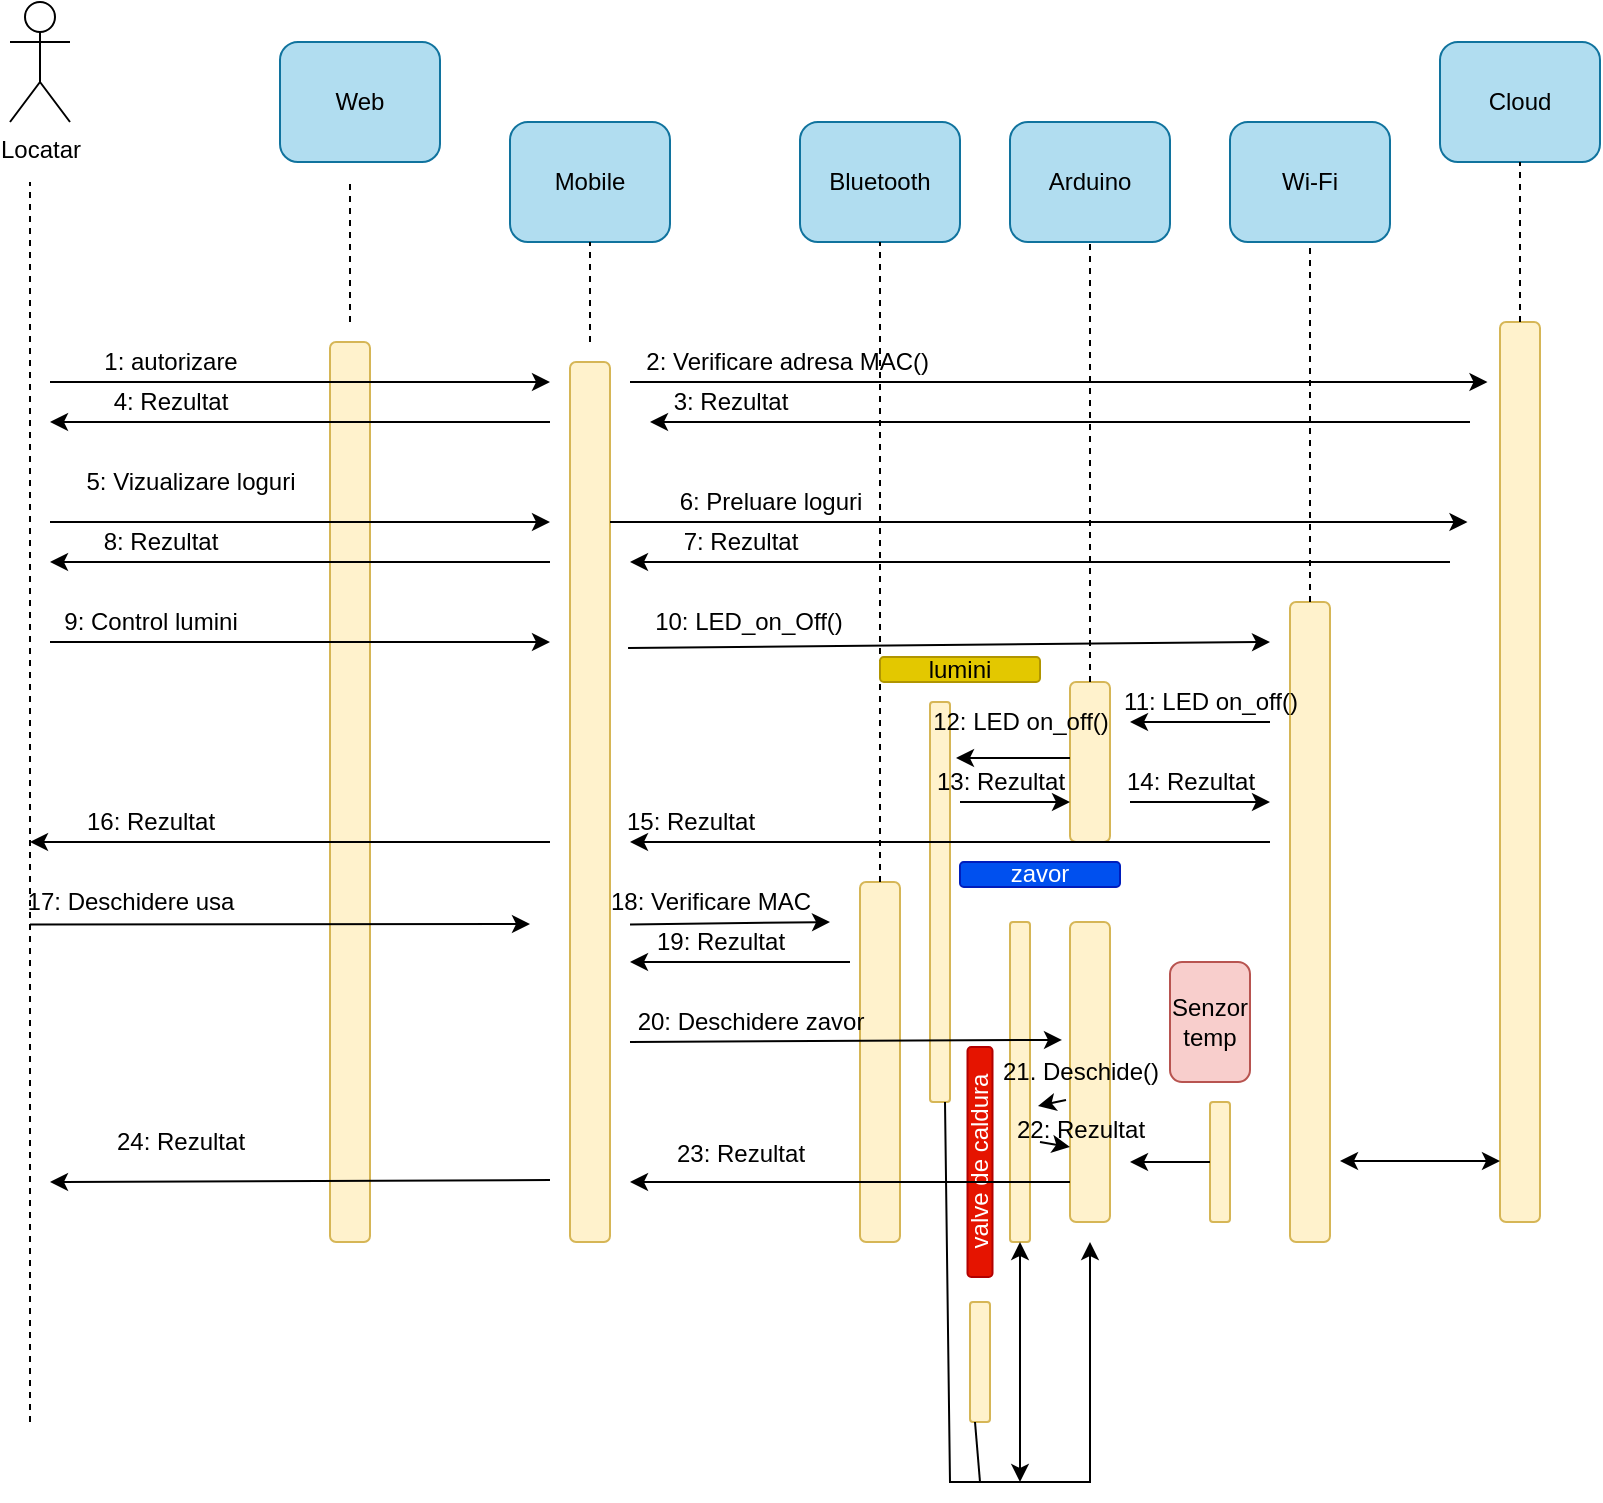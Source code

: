 <mxfile version="17.4.0" type="github">
  <diagram id="brf7mpU76pF6LPh9Hq3d" name="Page-1">
    <mxGraphModel dx="1422" dy="794" grid="1" gridSize="10" guides="1" tooltips="1" connect="1" arrows="1" fold="1" page="1" pageScale="1" pageWidth="850" pageHeight="1100" math="0" shadow="0">
      <root>
        <mxCell id="0" />
        <mxCell id="1" parent="0" />
        <mxCell id="BisqOauFEd4WfF3AfBks-1" value="Web" style="rounded=1;whiteSpace=wrap;html=1;fillColor=#b1ddf0;strokeColor=#10739e;" vertex="1" parent="1">
          <mxGeometry x="165" y="40" width="80" height="60" as="geometry" />
        </mxCell>
        <mxCell id="BisqOauFEd4WfF3AfBks-2" value="Mobile" style="rounded=1;whiteSpace=wrap;html=1;fillColor=#b1ddf0;strokeColor=#10739e;" vertex="1" parent="1">
          <mxGeometry x="280" y="80" width="80" height="60" as="geometry" />
        </mxCell>
        <mxCell id="BisqOauFEd4WfF3AfBks-3" value="Bluetooth" style="rounded=1;whiteSpace=wrap;html=1;fillColor=#b1ddf0;strokeColor=#10739e;" vertex="1" parent="1">
          <mxGeometry x="425" y="80" width="80" height="60" as="geometry" />
        </mxCell>
        <mxCell id="BisqOauFEd4WfF3AfBks-4" value="Arduino" style="rounded=1;whiteSpace=wrap;html=1;fillColor=#b1ddf0;strokeColor=#10739e;" vertex="1" parent="1">
          <mxGeometry x="530" y="80" width="80" height="60" as="geometry" />
        </mxCell>
        <mxCell id="BisqOauFEd4WfF3AfBks-5" value="Wi-Fi" style="rounded=1;whiteSpace=wrap;html=1;fillColor=#b1ddf0;strokeColor=#10739e;" vertex="1" parent="1">
          <mxGeometry x="640" y="80" width="80" height="60" as="geometry" />
        </mxCell>
        <mxCell id="BisqOauFEd4WfF3AfBks-6" value="Cloud" style="rounded=1;whiteSpace=wrap;html=1;fillColor=#b1ddf0;strokeColor=#10739e;" vertex="1" parent="1">
          <mxGeometry x="745" y="40" width="80" height="60" as="geometry" />
        </mxCell>
        <mxCell id="BisqOauFEd4WfF3AfBks-10" value="" style="rounded=1;whiteSpace=wrap;html=1;fillColor=#fff2cc;strokeColor=#d6b656;" vertex="1" parent="1">
          <mxGeometry x="190" y="190" width="20" height="450" as="geometry" />
        </mxCell>
        <mxCell id="BisqOauFEd4WfF3AfBks-11" value="" style="rounded=1;whiteSpace=wrap;html=1;fillColor=#fff2cc;strokeColor=#d6b656;" vertex="1" parent="1">
          <mxGeometry x="775" y="180" width="20" height="450" as="geometry" />
        </mxCell>
        <mxCell id="BisqOauFEd4WfF3AfBks-12" value="" style="endArrow=none;dashed=1;html=1;rounded=0;" edge="1" parent="1">
          <mxGeometry width="50" height="50" relative="1" as="geometry">
            <mxPoint x="200" y="180" as="sourcePoint" />
            <mxPoint x="200" y="110" as="targetPoint" />
          </mxGeometry>
        </mxCell>
        <mxCell id="BisqOauFEd4WfF3AfBks-16" value="" style="rounded=1;whiteSpace=wrap;html=1;fillColor=#fff2cc;strokeColor=#d6b656;" vertex="1" parent="1">
          <mxGeometry x="310" y="200" width="20" height="440" as="geometry" />
        </mxCell>
        <mxCell id="BisqOauFEd4WfF3AfBks-19" value="" style="endArrow=none;dashed=1;html=1;rounded=0;entryX=0.5;entryY=1;entryDx=0;entryDy=0;exitX=0.5;exitY=0;exitDx=0;exitDy=0;" edge="1" parent="1" source="BisqOauFEd4WfF3AfBks-11" target="BisqOauFEd4WfF3AfBks-6">
          <mxGeometry width="50" height="50" relative="1" as="geometry">
            <mxPoint x="490" y="310" as="sourcePoint" />
            <mxPoint x="540" y="260" as="targetPoint" />
          </mxGeometry>
        </mxCell>
        <mxCell id="BisqOauFEd4WfF3AfBks-20" value="" style="rounded=1;whiteSpace=wrap;html=1;fillColor=#fff2cc;strokeColor=#d6b656;" vertex="1" parent="1">
          <mxGeometry x="455" y="460" width="20" height="180" as="geometry" />
        </mxCell>
        <mxCell id="BisqOauFEd4WfF3AfBks-21" value="" style="rounded=1;whiteSpace=wrap;html=1;fillColor=#fff2cc;strokeColor=#d6b656;" vertex="1" parent="1">
          <mxGeometry x="560" y="360" width="20" height="80" as="geometry" />
        </mxCell>
        <mxCell id="BisqOauFEd4WfF3AfBks-22" value="" style="rounded=1;whiteSpace=wrap;html=1;fillColor=#fff2cc;strokeColor=#d6b656;" vertex="1" parent="1">
          <mxGeometry x="670" y="320" width="20" height="320" as="geometry" />
        </mxCell>
        <mxCell id="BisqOauFEd4WfF3AfBks-23" value="" style="rounded=1;whiteSpace=wrap;html=1;fillColor=#fff2cc;strokeColor=#d6b656;" vertex="1" parent="1">
          <mxGeometry x="630" y="570" width="10" height="60" as="geometry" />
        </mxCell>
        <mxCell id="BisqOauFEd4WfF3AfBks-24" value="Senzor temp" style="rounded=1;whiteSpace=wrap;html=1;fillColor=#f8cecc;strokeColor=#b85450;" vertex="1" parent="1">
          <mxGeometry x="610" y="500" width="40" height="60" as="geometry" />
        </mxCell>
        <mxCell id="BisqOauFEd4WfF3AfBks-25" value="" style="endArrow=classic;html=1;rounded=0;exitX=0;exitY=0.5;exitDx=0;exitDy=0;" edge="1" parent="1" source="BisqOauFEd4WfF3AfBks-23">
          <mxGeometry width="50" height="50" relative="1" as="geometry">
            <mxPoint x="490" y="510" as="sourcePoint" />
            <mxPoint x="590" y="600" as="targetPoint" />
          </mxGeometry>
        </mxCell>
        <mxCell id="BisqOauFEd4WfF3AfBks-26" value="" style="endArrow=none;dashed=1;html=1;rounded=0;entryX=0.5;entryY=1;entryDx=0;entryDy=0;" edge="1" parent="1" source="BisqOauFEd4WfF3AfBks-22" target="BisqOauFEd4WfF3AfBks-5">
          <mxGeometry width="50" height="50" relative="1" as="geometry">
            <mxPoint x="490" y="510" as="sourcePoint" />
            <mxPoint x="540" y="460" as="targetPoint" />
          </mxGeometry>
        </mxCell>
        <mxCell id="BisqOauFEd4WfF3AfBks-27" value="" style="endArrow=none;dashed=1;html=1;rounded=0;entryX=0.5;entryY=1;entryDx=0;entryDy=0;" edge="1" parent="1" source="BisqOauFEd4WfF3AfBks-21" target="BisqOauFEd4WfF3AfBks-4">
          <mxGeometry width="50" height="50" relative="1" as="geometry">
            <mxPoint x="490" y="510" as="sourcePoint" />
            <mxPoint x="540" y="460" as="targetPoint" />
          </mxGeometry>
        </mxCell>
        <mxCell id="BisqOauFEd4WfF3AfBks-28" value="" style="endArrow=none;dashed=1;html=1;rounded=0;entryX=0.5;entryY=1;entryDx=0;entryDy=0;exitX=0.5;exitY=0;exitDx=0;exitDy=0;" edge="1" parent="1" source="BisqOauFEd4WfF3AfBks-20" target="BisqOauFEd4WfF3AfBks-3">
          <mxGeometry width="50" height="50" relative="1" as="geometry">
            <mxPoint x="480" y="360" as="sourcePoint" />
            <mxPoint x="540" y="460" as="targetPoint" />
          </mxGeometry>
        </mxCell>
        <mxCell id="BisqOauFEd4WfF3AfBks-33" value="" style="rounded=1;whiteSpace=wrap;html=1;fillColor=#fff2cc;strokeColor=#d6b656;" vertex="1" parent="1">
          <mxGeometry x="490" y="370" width="10" height="200" as="geometry" />
        </mxCell>
        <mxCell id="BisqOauFEd4WfF3AfBks-34" value="" style="rounded=1;whiteSpace=wrap;html=1;fillColor=#fff2cc;strokeColor=#d6b656;" vertex="1" parent="1">
          <mxGeometry x="510" y="670" width="10" height="60" as="geometry" />
        </mxCell>
        <mxCell id="BisqOauFEd4WfF3AfBks-35" value="" style="rounded=1;whiteSpace=wrap;html=1;fillColor=#fff2cc;strokeColor=#d6b656;" vertex="1" parent="1">
          <mxGeometry x="530" y="480" width="10" height="160" as="geometry" />
        </mxCell>
        <mxCell id="BisqOauFEd4WfF3AfBks-36" value="" style="endArrow=classic;html=1;rounded=0;exitX=0.75;exitY=1;exitDx=0;exitDy=0;" edge="1" parent="1" source="BisqOauFEd4WfF3AfBks-33">
          <mxGeometry width="50" height="50" relative="1" as="geometry">
            <mxPoint x="500" y="650" as="sourcePoint" />
            <mxPoint x="570" y="640" as="targetPoint" />
            <Array as="points">
              <mxPoint x="500" y="760" />
              <mxPoint x="570" y="760" />
            </Array>
          </mxGeometry>
        </mxCell>
        <mxCell id="BisqOauFEd4WfF3AfBks-37" value="" style="endArrow=none;html=1;rounded=0;entryX=0.25;entryY=1;entryDx=0;entryDy=0;" edge="1" parent="1" target="BisqOauFEd4WfF3AfBks-34">
          <mxGeometry width="50" height="50" relative="1" as="geometry">
            <mxPoint x="515" y="760" as="sourcePoint" />
            <mxPoint x="540" y="360" as="targetPoint" />
            <Array as="points" />
          </mxGeometry>
        </mxCell>
        <mxCell id="BisqOauFEd4WfF3AfBks-38" value="lumini" style="rounded=1;whiteSpace=wrap;html=1;rotation=0;fillColor=#e3c800;fontColor=#000000;strokeColor=#B09500;" vertex="1" parent="1">
          <mxGeometry x="465" y="347.5" width="80" height="12.5" as="geometry" />
        </mxCell>
        <mxCell id="BisqOauFEd4WfF3AfBks-39" value="valve de caldura" style="rounded=1;whiteSpace=wrap;html=1;rotation=-90;fillColor=#e51400;fontColor=#ffffff;strokeColor=#B20000;" vertex="1" parent="1">
          <mxGeometry x="457.5" y="593.75" width="115" height="12.5" as="geometry" />
        </mxCell>
        <mxCell id="BisqOauFEd4WfF3AfBks-40" value="zavor" style="rounded=1;whiteSpace=wrap;html=1;rotation=0;fillColor=#0050ef;fontColor=#ffffff;strokeColor=#001DBC;" vertex="1" parent="1">
          <mxGeometry x="505" y="450" width="80" height="12.5" as="geometry" />
        </mxCell>
        <mxCell id="BisqOauFEd4WfF3AfBks-41" value="" style="endArrow=classic;startArrow=classic;html=1;rounded=0;" edge="1" parent="1">
          <mxGeometry width="50" height="50" relative="1" as="geometry">
            <mxPoint x="775" y="599.5" as="sourcePoint" />
            <mxPoint x="695" y="599.5" as="targetPoint" />
            <Array as="points" />
          </mxGeometry>
        </mxCell>
        <mxCell id="BisqOauFEd4WfF3AfBks-42" value="" style="endArrow=classic;startArrow=classic;html=1;rounded=0;entryX=0.5;entryY=1;entryDx=0;entryDy=0;" edge="1" parent="1" target="BisqOauFEd4WfF3AfBks-35">
          <mxGeometry width="50" height="50" relative="1" as="geometry">
            <mxPoint x="535" y="760" as="sourcePoint" />
            <mxPoint x="540" y="350" as="targetPoint" />
          </mxGeometry>
        </mxCell>
        <mxCell id="BisqOauFEd4WfF3AfBks-44" value="Locatar" style="shape=umlActor;verticalLabelPosition=bottom;verticalAlign=top;html=1;outlineConnect=0;" vertex="1" parent="1">
          <mxGeometry x="30" y="20" width="30" height="60" as="geometry" />
        </mxCell>
        <mxCell id="BisqOauFEd4WfF3AfBks-45" value="" style="endArrow=none;dashed=1;html=1;rounded=0;" edge="1" parent="1">
          <mxGeometry width="50" height="50" relative="1" as="geometry">
            <mxPoint x="40" y="730" as="sourcePoint" />
            <mxPoint x="40" y="110" as="targetPoint" />
          </mxGeometry>
        </mxCell>
        <mxCell id="BisqOauFEd4WfF3AfBks-47" value="" style="endArrow=classic;html=1;rounded=0;" edge="1" parent="1">
          <mxGeometry width="50" height="50" relative="1" as="geometry">
            <mxPoint x="50" y="210" as="sourcePoint" />
            <mxPoint x="300" y="210" as="targetPoint" />
            <Array as="points" />
          </mxGeometry>
        </mxCell>
        <mxCell id="BisqOauFEd4WfF3AfBks-48" value="" style="endArrow=classic;html=1;rounded=0;" edge="1" parent="1">
          <mxGeometry width="50" height="50" relative="1" as="geometry">
            <mxPoint x="340" y="210" as="sourcePoint" />
            <mxPoint x="768.75" y="210" as="targetPoint" />
          </mxGeometry>
        </mxCell>
        <mxCell id="BisqOauFEd4WfF3AfBks-49" value="1: autorizare" style="text;html=1;align=center;verticalAlign=middle;resizable=0;points=[];autosize=1;strokeColor=none;fillColor=none;" vertex="1" parent="1">
          <mxGeometry x="70" y="190" width="80" height="20" as="geometry" />
        </mxCell>
        <mxCell id="BisqOauFEd4WfF3AfBks-50" value="2: Verificare adresa MAC()&amp;nbsp;" style="text;html=1;align=center;verticalAlign=middle;resizable=0;points=[];autosize=1;strokeColor=none;fillColor=none;" vertex="1" parent="1">
          <mxGeometry x="340" y="190" width="160" height="20" as="geometry" />
        </mxCell>
        <mxCell id="BisqOauFEd4WfF3AfBks-52" value="" style="endArrow=none;dashed=1;html=1;rounded=0;entryX=0.5;entryY=1;entryDx=0;entryDy=0;" edge="1" parent="1" target="BisqOauFEd4WfF3AfBks-2">
          <mxGeometry width="50" height="50" relative="1" as="geometry">
            <mxPoint x="320" y="190" as="sourcePoint" />
            <mxPoint x="350" y="150" as="targetPoint" />
          </mxGeometry>
        </mxCell>
        <mxCell id="BisqOauFEd4WfF3AfBks-53" value="" style="endArrow=classic;html=1;rounded=0;" edge="1" parent="1">
          <mxGeometry width="50" height="50" relative="1" as="geometry">
            <mxPoint x="760" y="230" as="sourcePoint" />
            <mxPoint x="350" y="230" as="targetPoint" />
          </mxGeometry>
        </mxCell>
        <mxCell id="BisqOauFEd4WfF3AfBks-54" value="3: Rezultat" style="text;html=1;align=center;verticalAlign=middle;resizable=0;points=[];autosize=1;strokeColor=none;fillColor=none;" vertex="1" parent="1">
          <mxGeometry x="355" y="210" width="70" height="20" as="geometry" />
        </mxCell>
        <mxCell id="BisqOauFEd4WfF3AfBks-55" value="" style="endArrow=classic;html=1;rounded=0;" edge="1" parent="1">
          <mxGeometry width="50" height="50" relative="1" as="geometry">
            <mxPoint x="300" y="230" as="sourcePoint" />
            <mxPoint x="50" y="230" as="targetPoint" />
          </mxGeometry>
        </mxCell>
        <mxCell id="BisqOauFEd4WfF3AfBks-56" value="4: Rezultat" style="text;html=1;align=center;verticalAlign=middle;resizable=0;points=[];autosize=1;strokeColor=none;fillColor=none;" vertex="1" parent="1">
          <mxGeometry x="75" y="210" width="70" height="20" as="geometry" />
        </mxCell>
        <mxCell id="BisqOauFEd4WfF3AfBks-57" value="" style="endArrow=classic;html=1;rounded=0;" edge="1" parent="1">
          <mxGeometry width="50" height="50" relative="1" as="geometry">
            <mxPoint x="50" y="280" as="sourcePoint" />
            <mxPoint x="300" y="280" as="targetPoint" />
          </mxGeometry>
        </mxCell>
        <mxCell id="BisqOauFEd4WfF3AfBks-58" value="5: Vizualizare loguri" style="text;html=1;align=center;verticalAlign=middle;resizable=0;points=[];autosize=1;strokeColor=none;fillColor=none;" vertex="1" parent="1">
          <mxGeometry x="60" y="250" width="120" height="20" as="geometry" />
        </mxCell>
        <mxCell id="BisqOauFEd4WfF3AfBks-59" value="" style="endArrow=classic;html=1;rounded=0;" edge="1" parent="1">
          <mxGeometry width="50" height="50" relative="1" as="geometry">
            <mxPoint x="330" y="280" as="sourcePoint" />
            <mxPoint x="758.75" y="280" as="targetPoint" />
          </mxGeometry>
        </mxCell>
        <mxCell id="BisqOauFEd4WfF3AfBks-60" value="6: Preluare loguri" style="text;html=1;align=center;verticalAlign=middle;resizable=0;points=[];autosize=1;strokeColor=none;fillColor=none;" vertex="1" parent="1">
          <mxGeometry x="355" y="260" width="110" height="20" as="geometry" />
        </mxCell>
        <mxCell id="BisqOauFEd4WfF3AfBks-61" value="" style="endArrow=classic;html=1;rounded=0;" edge="1" parent="1">
          <mxGeometry width="50" height="50" relative="1" as="geometry">
            <mxPoint x="750" y="300" as="sourcePoint" />
            <mxPoint x="340" y="300" as="targetPoint" />
          </mxGeometry>
        </mxCell>
        <mxCell id="BisqOauFEd4WfF3AfBks-62" value="7: Rezultat" style="text;html=1;align=center;verticalAlign=middle;resizable=0;points=[];autosize=1;strokeColor=none;fillColor=none;" vertex="1" parent="1">
          <mxGeometry x="360" y="280" width="70" height="20" as="geometry" />
        </mxCell>
        <mxCell id="BisqOauFEd4WfF3AfBks-64" value="" style="endArrow=classic;html=1;rounded=0;" edge="1" parent="1">
          <mxGeometry width="50" height="50" relative="1" as="geometry">
            <mxPoint x="300" y="300" as="sourcePoint" />
            <mxPoint x="50" y="300" as="targetPoint" />
          </mxGeometry>
        </mxCell>
        <mxCell id="BisqOauFEd4WfF3AfBks-65" value="8: Rezultat" style="text;html=1;align=center;verticalAlign=middle;resizable=0;points=[];autosize=1;strokeColor=none;fillColor=none;" vertex="1" parent="1">
          <mxGeometry x="70" y="280" width="70" height="20" as="geometry" />
        </mxCell>
        <mxCell id="BisqOauFEd4WfF3AfBks-66" value="" style="endArrow=classic;html=1;rounded=0;" edge="1" parent="1">
          <mxGeometry width="50" height="50" relative="1" as="geometry">
            <mxPoint x="50" y="340" as="sourcePoint" />
            <mxPoint x="300" y="340" as="targetPoint" />
          </mxGeometry>
        </mxCell>
        <mxCell id="BisqOauFEd4WfF3AfBks-67" value="9: Control lumini" style="text;html=1;align=center;verticalAlign=middle;resizable=0;points=[];autosize=1;strokeColor=none;fillColor=none;" vertex="1" parent="1">
          <mxGeometry x="50" y="320" width="100" height="20" as="geometry" />
        </mxCell>
        <mxCell id="BisqOauFEd4WfF3AfBks-69" value="10: LED_on_Off()" style="text;html=1;align=center;verticalAlign=middle;resizable=0;points=[];autosize=1;strokeColor=none;fillColor=none;" vertex="1" parent="1">
          <mxGeometry x="343.75" y="320" width="110" height="20" as="geometry" />
        </mxCell>
        <mxCell id="BisqOauFEd4WfF3AfBks-70" value="" style="endArrow=classic;html=1;rounded=0;" edge="1" parent="1">
          <mxGeometry width="50" height="50" relative="1" as="geometry">
            <mxPoint x="660" y="380" as="sourcePoint" />
            <mxPoint x="590" y="380" as="targetPoint" />
          </mxGeometry>
        </mxCell>
        <mxCell id="BisqOauFEd4WfF3AfBks-71" value="11: LED on_off()" style="text;html=1;align=center;verticalAlign=middle;resizable=0;points=[];autosize=1;strokeColor=none;fillColor=none;" vertex="1" parent="1">
          <mxGeometry x="580" y="360" width="100" height="20" as="geometry" />
        </mxCell>
        <mxCell id="BisqOauFEd4WfF3AfBks-74" value="12: LED on_off()" style="text;html=1;align=center;verticalAlign=middle;resizable=0;points=[];autosize=1;strokeColor=none;fillColor=none;" vertex="1" parent="1">
          <mxGeometry x="485" y="370" width="100" height="20" as="geometry" />
        </mxCell>
        <mxCell id="BisqOauFEd4WfF3AfBks-79" value="" style="endArrow=classic;html=1;rounded=0;entryX=1.3;entryY=0.14;entryDx=0;entryDy=0;entryPerimeter=0;" edge="1" parent="1" target="BisqOauFEd4WfF3AfBks-33">
          <mxGeometry width="50" height="50" relative="1" as="geometry">
            <mxPoint x="560" y="398" as="sourcePoint" />
            <mxPoint x="560" y="400" as="targetPoint" />
          </mxGeometry>
        </mxCell>
        <mxCell id="BisqOauFEd4WfF3AfBks-80" value="" style="endArrow=classic;html=1;rounded=0;exitX=-0.043;exitY=1.15;exitDx=0;exitDy=0;exitPerimeter=0;" edge="1" parent="1" source="BisqOauFEd4WfF3AfBks-69">
          <mxGeometry width="50" height="50" relative="1" as="geometry">
            <mxPoint x="400" y="430" as="sourcePoint" />
            <mxPoint x="660" y="340" as="targetPoint" />
          </mxGeometry>
        </mxCell>
        <mxCell id="BisqOauFEd4WfF3AfBks-81" value="" style="endArrow=classic;html=1;rounded=0;entryX=0;entryY=0.75;entryDx=0;entryDy=0;" edge="1" parent="1" target="BisqOauFEd4WfF3AfBks-21">
          <mxGeometry width="50" height="50" relative="1" as="geometry">
            <mxPoint x="505" y="420" as="sourcePoint" />
            <mxPoint x="555" y="370" as="targetPoint" />
          </mxGeometry>
        </mxCell>
        <mxCell id="BisqOauFEd4WfF3AfBks-82" value="13: Rezultat" style="text;html=1;align=center;verticalAlign=middle;resizable=0;points=[];autosize=1;strokeColor=none;fillColor=none;" vertex="1" parent="1">
          <mxGeometry x="485" y="400" width="80" height="20" as="geometry" />
        </mxCell>
        <mxCell id="BisqOauFEd4WfF3AfBks-83" value="" style="endArrow=classic;html=1;rounded=0;" edge="1" parent="1">
          <mxGeometry width="50" height="50" relative="1" as="geometry">
            <mxPoint x="590" y="420" as="sourcePoint" />
            <mxPoint x="660" y="420" as="targetPoint" />
          </mxGeometry>
        </mxCell>
        <mxCell id="BisqOauFEd4WfF3AfBks-84" value="14: Rezultat" style="text;html=1;align=center;verticalAlign=middle;resizable=0;points=[];autosize=1;strokeColor=none;fillColor=none;" vertex="1" parent="1">
          <mxGeometry x="580" y="400" width="80" height="20" as="geometry" />
        </mxCell>
        <mxCell id="BisqOauFEd4WfF3AfBks-85" value="" style="endArrow=classic;html=1;rounded=0;" edge="1" parent="1">
          <mxGeometry width="50" height="50" relative="1" as="geometry">
            <mxPoint x="660" y="440" as="sourcePoint" />
            <mxPoint x="340" y="440" as="targetPoint" />
          </mxGeometry>
        </mxCell>
        <mxCell id="BisqOauFEd4WfF3AfBks-86" value="15: Rezultat" style="text;html=1;align=center;verticalAlign=middle;resizable=0;points=[];autosize=1;strokeColor=none;fillColor=none;" vertex="1" parent="1">
          <mxGeometry x="330" y="420" width="80" height="20" as="geometry" />
        </mxCell>
        <mxCell id="BisqOauFEd4WfF3AfBks-87" value="" style="endArrow=classic;html=1;rounded=0;" edge="1" parent="1">
          <mxGeometry width="50" height="50" relative="1" as="geometry">
            <mxPoint x="300" y="440" as="sourcePoint" />
            <mxPoint x="40" y="440" as="targetPoint" />
          </mxGeometry>
        </mxCell>
        <mxCell id="BisqOauFEd4WfF3AfBks-88" value="16: Rezultat" style="text;html=1;align=center;verticalAlign=middle;resizable=0;points=[];autosize=1;strokeColor=none;fillColor=none;" vertex="1" parent="1">
          <mxGeometry x="60" y="420" width="80" height="20" as="geometry" />
        </mxCell>
        <mxCell id="BisqOauFEd4WfF3AfBks-90" value="" style="endArrow=classic;html=1;rounded=0;" edge="1" parent="1">
          <mxGeometry width="50" height="50" relative="1" as="geometry">
            <mxPoint x="40" y="481.25" as="sourcePoint" />
            <mxPoint x="290" y="481" as="targetPoint" />
          </mxGeometry>
        </mxCell>
        <mxCell id="BisqOauFEd4WfF3AfBks-91" value="17: Deschidere usa" style="text;html=1;align=center;verticalAlign=middle;resizable=0;points=[];autosize=1;strokeColor=none;fillColor=none;" vertex="1" parent="1">
          <mxGeometry x="30" y="460" width="120" height="20" as="geometry" />
        </mxCell>
        <mxCell id="BisqOauFEd4WfF3AfBks-92" value="" style="endArrow=classic;html=1;rounded=0;" edge="1" parent="1">
          <mxGeometry width="50" height="50" relative="1" as="geometry">
            <mxPoint x="340" y="481.25" as="sourcePoint" />
            <mxPoint x="440" y="480" as="targetPoint" />
          </mxGeometry>
        </mxCell>
        <mxCell id="BisqOauFEd4WfF3AfBks-93" value="18: Verificare MAC" style="text;html=1;align=center;verticalAlign=middle;resizable=0;points=[];autosize=1;strokeColor=none;fillColor=none;" vertex="1" parent="1">
          <mxGeometry x="320" y="460" width="120" height="20" as="geometry" />
        </mxCell>
        <mxCell id="BisqOauFEd4WfF3AfBks-94" value="" style="endArrow=classic;html=1;rounded=0;" edge="1" parent="1">
          <mxGeometry width="50" height="50" relative="1" as="geometry">
            <mxPoint x="450" y="500" as="sourcePoint" />
            <mxPoint x="340" y="500" as="targetPoint" />
          </mxGeometry>
        </mxCell>
        <mxCell id="BisqOauFEd4WfF3AfBks-95" value="19: Rezultat" style="text;html=1;align=center;verticalAlign=middle;resizable=0;points=[];autosize=1;strokeColor=none;fillColor=none;" vertex="1" parent="1">
          <mxGeometry x="345" y="480" width="80" height="20" as="geometry" />
        </mxCell>
        <mxCell id="BisqOauFEd4WfF3AfBks-97" value="20: Deschidere zavor" style="text;html=1;align=center;verticalAlign=middle;resizable=0;points=[];autosize=1;strokeColor=none;fillColor=none;" vertex="1" parent="1">
          <mxGeometry x="335" y="520" width="130" height="20" as="geometry" />
        </mxCell>
        <mxCell id="BisqOauFEd4WfF3AfBks-98" value="" style="rounded=1;whiteSpace=wrap;html=1;fillColor=#fff2cc;strokeColor=#d6b656;" vertex="1" parent="1">
          <mxGeometry x="560" y="480" width="20" height="150" as="geometry" />
        </mxCell>
        <mxCell id="BisqOauFEd4WfF3AfBks-99" value="" style="endArrow=classic;html=1;rounded=0;entryX=0;entryY=0.75;entryDx=0;entryDy=0;" edge="1" parent="1" target="BisqOauFEd4WfF3AfBks-98">
          <mxGeometry width="50" height="50" relative="1" as="geometry">
            <mxPoint x="545" y="590" as="sourcePoint" />
            <mxPoint x="595" y="540" as="targetPoint" />
          </mxGeometry>
        </mxCell>
        <mxCell id="BisqOauFEd4WfF3AfBks-100" value="" style="endArrow=classic;html=1;rounded=0;entryX=-0.2;entryY=0.393;entryDx=0;entryDy=0;entryPerimeter=0;" edge="1" parent="1" target="BisqOauFEd4WfF3AfBks-98">
          <mxGeometry width="50" height="50" relative="1" as="geometry">
            <mxPoint x="340" y="540" as="sourcePoint" />
            <mxPoint x="550" y="540" as="targetPoint" />
          </mxGeometry>
        </mxCell>
        <mxCell id="BisqOauFEd4WfF3AfBks-101" value="" style="endArrow=classic;html=1;rounded=0;exitX=-0.1;exitY=0.593;exitDx=0;exitDy=0;exitPerimeter=0;entryX=1.4;entryY=0.575;entryDx=0;entryDy=0;entryPerimeter=0;" edge="1" parent="1" source="BisqOauFEd4WfF3AfBks-98" target="BisqOauFEd4WfF3AfBks-35">
          <mxGeometry width="50" height="50" relative="1" as="geometry">
            <mxPoint x="400" y="430" as="sourcePoint" />
            <mxPoint x="450" y="380" as="targetPoint" />
          </mxGeometry>
        </mxCell>
        <mxCell id="BisqOauFEd4WfF3AfBks-102" value="21. Deschide()" style="text;html=1;align=center;verticalAlign=middle;resizable=0;points=[];autosize=1;strokeColor=none;fillColor=none;" vertex="1" parent="1">
          <mxGeometry x="520" y="545" width="90" height="20" as="geometry" />
        </mxCell>
        <mxCell id="BisqOauFEd4WfF3AfBks-103" value="22: Rezultat" style="text;html=1;align=center;verticalAlign=middle;resizable=0;points=[];autosize=1;strokeColor=none;fillColor=none;" vertex="1" parent="1">
          <mxGeometry x="525" y="573.75" width="80" height="20" as="geometry" />
        </mxCell>
        <mxCell id="BisqOauFEd4WfF3AfBks-104" value="" style="endArrow=classic;html=1;rounded=0;exitX=0;exitY=0.867;exitDx=0;exitDy=0;exitPerimeter=0;" edge="1" parent="1" source="BisqOauFEd4WfF3AfBks-98">
          <mxGeometry width="50" height="50" relative="1" as="geometry">
            <mxPoint x="403.75" y="650" as="sourcePoint" />
            <mxPoint x="340" y="610" as="targetPoint" />
          </mxGeometry>
        </mxCell>
        <mxCell id="BisqOauFEd4WfF3AfBks-105" value="23: Rezultat" style="text;html=1;align=center;verticalAlign=middle;resizable=0;points=[];autosize=1;strokeColor=none;fillColor=none;" vertex="1" parent="1">
          <mxGeometry x="355" y="586.25" width="80" height="20" as="geometry" />
        </mxCell>
        <mxCell id="BisqOauFEd4WfF3AfBks-106" value="" style="endArrow=classic;html=1;rounded=0;" edge="1" parent="1">
          <mxGeometry width="50" height="50" relative="1" as="geometry">
            <mxPoint x="300" y="609" as="sourcePoint" />
            <mxPoint x="50" y="610" as="targetPoint" />
          </mxGeometry>
        </mxCell>
        <mxCell id="BisqOauFEd4WfF3AfBks-107" value="24: Rezultat" style="text;html=1;align=center;verticalAlign=middle;resizable=0;points=[];autosize=1;strokeColor=none;fillColor=none;" vertex="1" parent="1">
          <mxGeometry x="75" y="580" width="80" height="20" as="geometry" />
        </mxCell>
      </root>
    </mxGraphModel>
  </diagram>
</mxfile>
